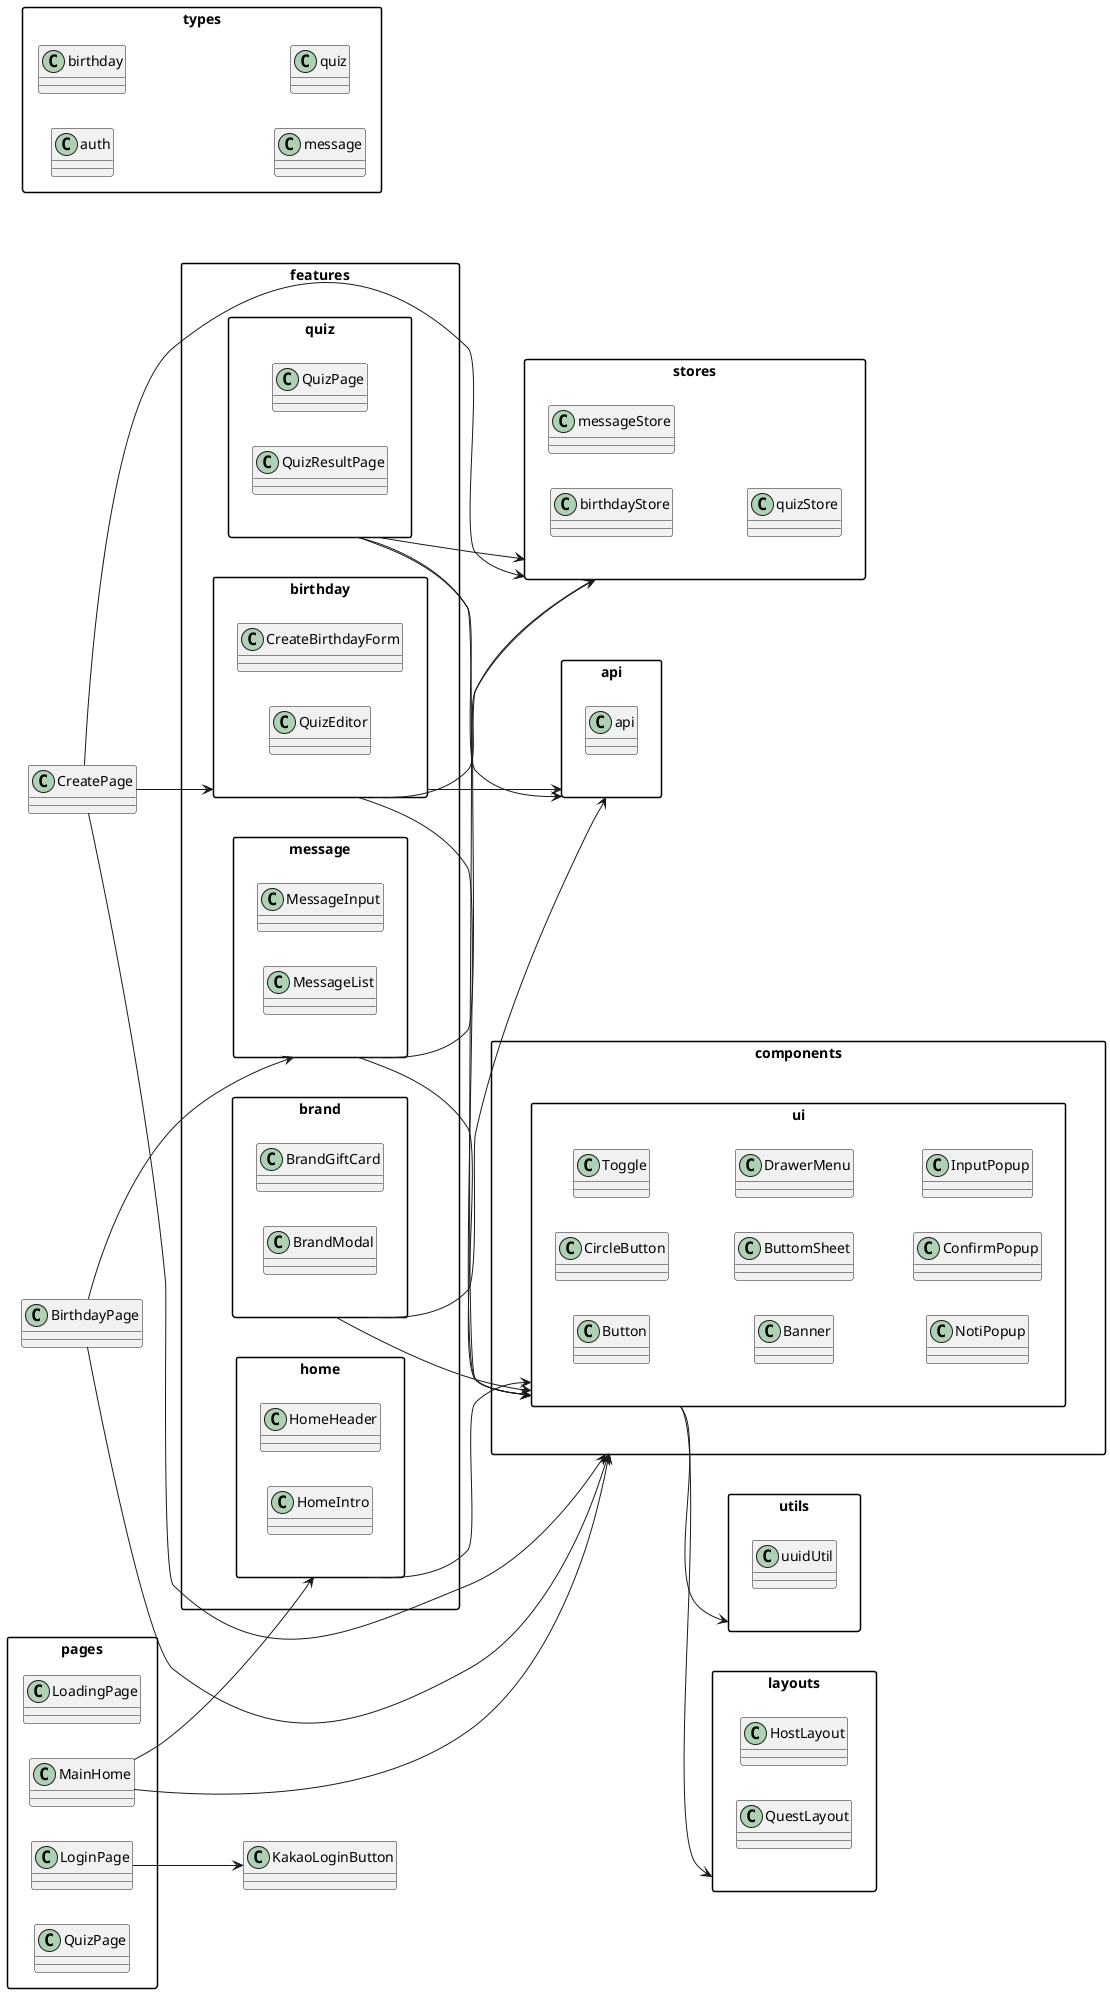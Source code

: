 @startuml

' 다이어그램 디자인 설정
skinparam packageStyle rectangle
skinparam shadowing false
skinparam classAttributeIconSize 0

left to right direction

' ========== 패키지 정의 ==========

package "pages" {
  ' //완료//
  class LoadingPage
  class LoginPage
  class MainHome
  class QuizPage 
}

package "components.ui" {
  class Button
  class CircleButton 
  class Toggle
  class Banner
  
  class ButtomSheet
  class DrawerMenu

  class NotiPopup
  class ConfirmPopup
  class InputPopup
}

' features. 는 추후 다시 수정 예정 
package "features.birthday" {
  class CreateBirthdayForm
  ' class BirthdayThemePicker
  class QuizEditor
  ' class GiftLinkInput
  ' class LinkGenerator
}

package "features.message" {
  class MessageInput
  class MessageList
}

package "features.brand" {
  class BrandGiftCard
  class BrandModal
  ' class BrandEmailVerification
}

package "features.quiz" {
  class QuizPage
  class QuizResultPage
}

package "features.home" {
  class HomeHeader
  class HomeIntro
}


package "stores" {
  class birthdayStore
  class messageStore
  class quizStore
}

package "api" {
  class api
}

package "utils" {
  class uuidUtil
}

package "layouts" {
  class HostLayout
  class QuestLayout
}

package "types" {
  class auth
  class birthday
  class message
  class quiz
}

' ========== 의존 관계 ==========
' 기본 ui 구현 완료 후 한 번 더 수정 예정

LoginPage --> KakaoLoginButton
'LoginPage --> authStore
'LoginPage --> kakaoAuthAPI
'LoginPage --> "components"
'LoginPage --> "stores"

CreatePage --> "features.birthday"
CreatePage --> "components"
CreatePage --> "stores"

BirthdayPage --> "features.message"
BirthdayPage --> "components"

MainHome --> "features.home"
MainHome --> "components"



'KakaoAuthHandlerPage --> kakaoAuthAPI
'KakaoAuthHandlerPage --> authStore
'KakaoAuthHandlerPage --> kakaoUtil
'KakaoAuthHandlerPage --> types.auth

"features.birthday" --> stores
"features.birthday" --> api
"features.birthday" --> components.ui

"features.message" --> stores
"features.message" --> components.ui

"features.quiz" --> api
"features.quiz" --> stores
"features.quiz" --> components.ui

"features.brand" --> api
"features.brand" --> components.ui

"features.home" --> components.ui

"components.ui" --> "layouts"
"components.ui" --> utils


@enduml

